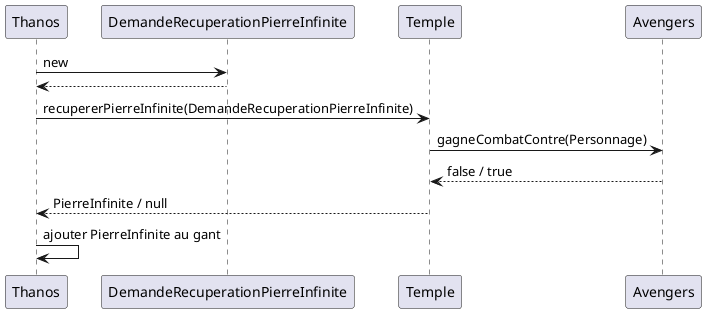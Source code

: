 @startuml ChainOfResponsability

Thanos -> DemandeRecuperationPierreInfinite : new
Thanos <-- DemandeRecuperationPierreInfinite
Thanos -> Temple : recupererPierreInfinite(DemandeRecuperationPierreInfinite)
Temple -> Avengers : gagneCombatContre(Personnage)
Temple <-- Avengers : false / true
Thanos <-- Temple : PierreInfinite / null
Thanos -> Thanos : ajouter PierreInfinite au gant

@enduml